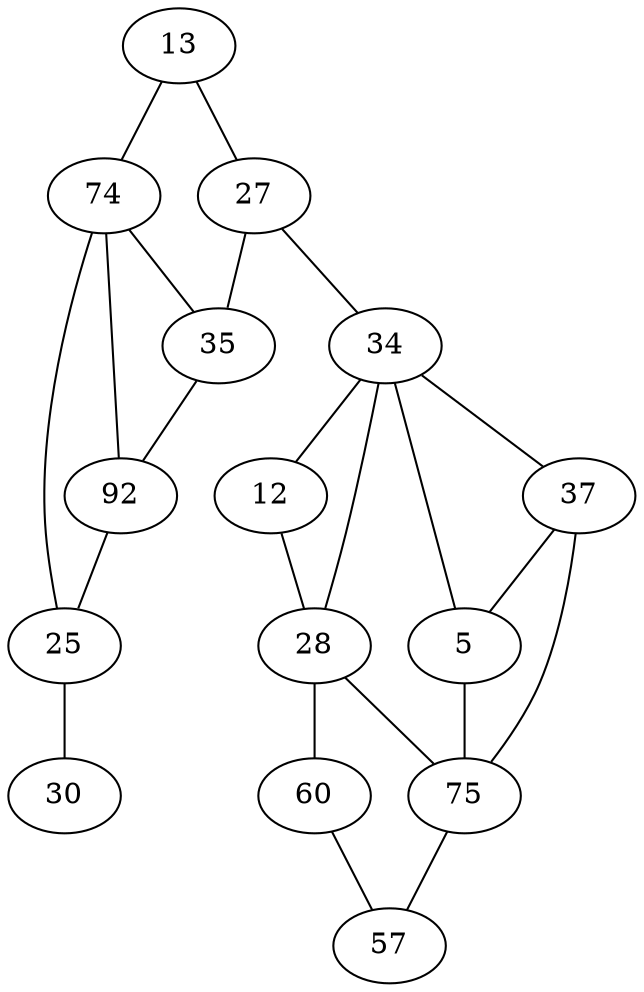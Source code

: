 strict graph G { 
 

    13 --  74
    13 --  27
    13 --  74
    13 --  27
    74 --  13
    74 --  13
    74 --  35
    74 --  92
    74 --  25
    74 --  35
    74 --  92
    74 --  25
    27 --  13
    27 --  13
    27 --  35
    27 --  35
    27 --  34
    27 --  34
    35 --  74
    35 --  27
    35 --  27
    35 --  92
    35 --  74
    35 --  92
    92 --  74
    92 --  35
    92 --  35
    92 --  74
    92 --  25
    92 --  25
    25 --  74
    25 --  92
    25 --  74
    25 --  92
    25 --  30
    25 --  30
    30 --  25
    30 --  25
    34 --  27
    34 --  27
    34 --  37
    34 --  5
    34 --  12
    34 --  28
    34 --  37
    34 --  5
    34 --  12
    34 --  28
    37 --  34
    37 --  34
    37 --  5
    37 --  75
    37 --  5
    37 --  75
    5 --  34
    5 --  37
    5 --  34
    5 --  37
    5 --  75
    5 --  75
    12 --  34
    12 --  34
    12 --  28
    12 --  28
    28 --  34
    28 --  12
    28 --  34
    28 --  12
    28 --  60
    28 --  75
    28 --  75
    28 --  60
    75 --  37
    75 --  5
    75 --  28
    75 --  37
    75 --  28
    75 --  57
    75 --  5
    75 --  57
    60 --  28
    60 --  28
    60 --  57
    60 --  57
    57 --  75
    57 --  60
    57 --  60
    57 --  75

 }